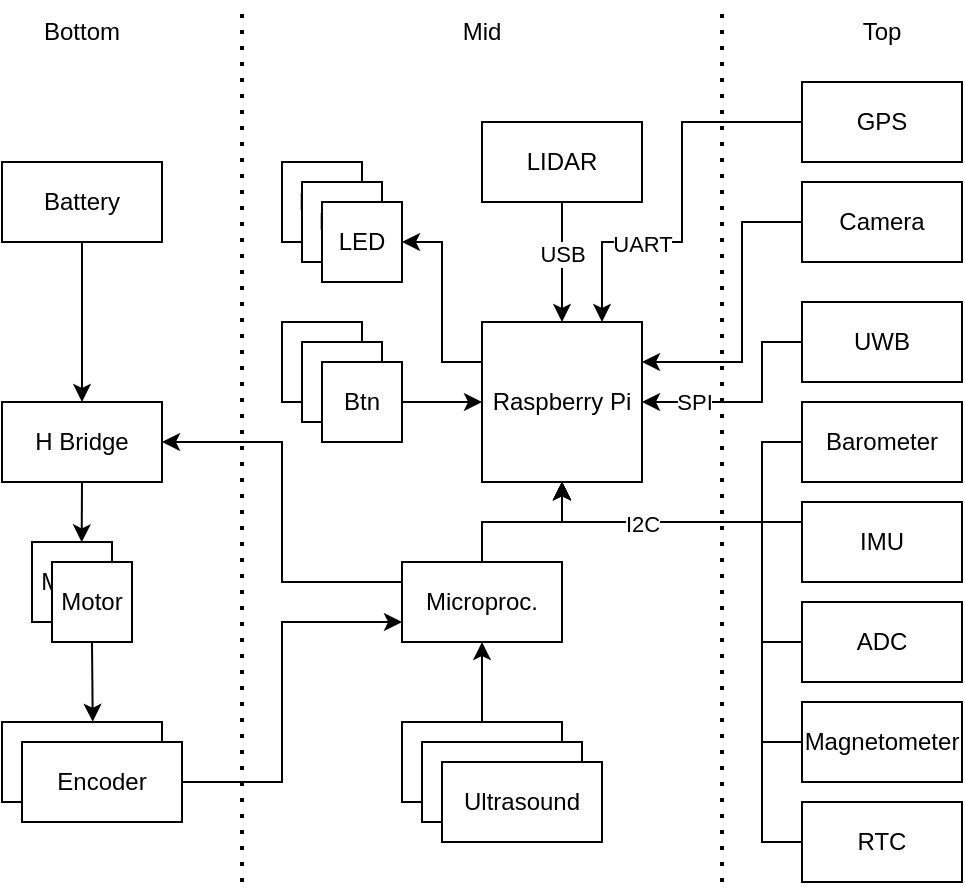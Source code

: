 <mxfile version="24.1.0" type="device">
  <diagram name="Page-1" id="acRGpJYWAis8sttneH2f">
    <mxGraphModel dx="523" dy="830" grid="0" gridSize="10" guides="1" tooltips="1" connect="1" arrows="1" fold="1" page="1" pageScale="1" pageWidth="850" pageHeight="1100" math="0" shadow="0">
      <root>
        <mxCell id="0" />
        <mxCell id="1" parent="0" />
        <mxCell id="J4QYzZViZF2wfmWVbsKl-28" style="edgeStyle=orthogonalEdgeStyle;rounded=0;orthogonalLoop=1;jettySize=auto;html=1;exitX=0;exitY=0.25;exitDx=0;exitDy=0;entryX=1;entryY=0.5;entryDx=0;entryDy=0;" edge="1" parent="1" source="J4QYzZViZF2wfmWVbsKl-1" target="J4QYzZViZF2wfmWVbsKl-7">
          <mxGeometry relative="1" as="geometry" />
        </mxCell>
        <mxCell id="J4QYzZViZF2wfmWVbsKl-1" value="Raspberry Pi" style="rounded=0;whiteSpace=wrap;html=1;" vertex="1" parent="1">
          <mxGeometry x="320" y="240" width="80" height="80" as="geometry" />
        </mxCell>
        <mxCell id="J4QYzZViZF2wfmWVbsKl-2" value="Btn" style="rounded=0;whiteSpace=wrap;html=1;" vertex="1" parent="1">
          <mxGeometry x="220" y="240" width="40" height="40" as="geometry" />
        </mxCell>
        <mxCell id="J4QYzZViZF2wfmWVbsKl-3" value="Btn" style="rounded=0;whiteSpace=wrap;html=1;" vertex="1" parent="1">
          <mxGeometry x="230" y="250" width="40" height="40" as="geometry" />
        </mxCell>
        <mxCell id="J4QYzZViZF2wfmWVbsKl-27" style="edgeStyle=orthogonalEdgeStyle;rounded=0;orthogonalLoop=1;jettySize=auto;html=1;exitX=1;exitY=0.5;exitDx=0;exitDy=0;entryX=0;entryY=0.5;entryDx=0;entryDy=0;" edge="1" parent="1" source="J4QYzZViZF2wfmWVbsKl-4" target="J4QYzZViZF2wfmWVbsKl-1">
          <mxGeometry relative="1" as="geometry" />
        </mxCell>
        <mxCell id="J4QYzZViZF2wfmWVbsKl-4" value="Btn" style="rounded=0;whiteSpace=wrap;html=1;" vertex="1" parent="1">
          <mxGeometry x="240" y="260" width="40" height="40" as="geometry" />
        </mxCell>
        <mxCell id="J4QYzZViZF2wfmWVbsKl-5" value="LED" style="rounded=0;whiteSpace=wrap;html=1;" vertex="1" parent="1">
          <mxGeometry x="220" y="160" width="40" height="40" as="geometry" />
        </mxCell>
        <mxCell id="J4QYzZViZF2wfmWVbsKl-6" value="LED" style="rounded=0;whiteSpace=wrap;html=1;" vertex="1" parent="1">
          <mxGeometry x="230" y="170" width="40" height="40" as="geometry" />
        </mxCell>
        <mxCell id="J4QYzZViZF2wfmWVbsKl-7" value="LED" style="rounded=0;whiteSpace=wrap;html=1;" vertex="1" parent="1">
          <mxGeometry x="240" y="180" width="40" height="40" as="geometry" />
        </mxCell>
        <mxCell id="J4QYzZViZF2wfmWVbsKl-8" value="" style="endArrow=none;dashed=1;html=1;dashPattern=1 3;strokeWidth=2;rounded=0;" edge="1" parent="1">
          <mxGeometry width="50" height="50" relative="1" as="geometry">
            <mxPoint x="200" y="520" as="sourcePoint" />
            <mxPoint x="200" y="80" as="targetPoint" />
          </mxGeometry>
        </mxCell>
        <mxCell id="J4QYzZViZF2wfmWVbsKl-9" value="" style="endArrow=none;dashed=1;html=1;dashPattern=1 3;strokeWidth=2;rounded=0;" edge="1" parent="1">
          <mxGeometry width="50" height="50" relative="1" as="geometry">
            <mxPoint x="440" y="520" as="sourcePoint" />
            <mxPoint x="440" y="80" as="targetPoint" />
          </mxGeometry>
        </mxCell>
        <mxCell id="J4QYzZViZF2wfmWVbsKl-35" style="edgeStyle=orthogonalEdgeStyle;rounded=0;orthogonalLoop=1;jettySize=auto;html=1;exitX=0.5;exitY=0;exitDx=0;exitDy=0;entryX=0.5;entryY=1;entryDx=0;entryDy=0;" edge="1" parent="1" source="J4QYzZViZF2wfmWVbsKl-10" target="J4QYzZViZF2wfmWVbsKl-13">
          <mxGeometry relative="1" as="geometry" />
        </mxCell>
        <mxCell id="J4QYzZViZF2wfmWVbsKl-10" value="Ultrasound" style="rounded=0;whiteSpace=wrap;html=1;" vertex="1" parent="1">
          <mxGeometry x="280" y="440" width="80" height="40" as="geometry" />
        </mxCell>
        <mxCell id="J4QYzZViZF2wfmWVbsKl-11" value="Ultrasound" style="rounded=0;whiteSpace=wrap;html=1;" vertex="1" parent="1">
          <mxGeometry x="290" y="450" width="80" height="40" as="geometry" />
        </mxCell>
        <mxCell id="J4QYzZViZF2wfmWVbsKl-12" value="Ultrasound" style="rounded=0;whiteSpace=wrap;html=1;" vertex="1" parent="1">
          <mxGeometry x="300" y="460" width="80" height="40" as="geometry" />
        </mxCell>
        <mxCell id="J4QYzZViZF2wfmWVbsKl-19" style="edgeStyle=orthogonalEdgeStyle;rounded=0;orthogonalLoop=1;jettySize=auto;html=1;exitX=0;exitY=0.25;exitDx=0;exitDy=0;entryX=1;entryY=0.5;entryDx=0;entryDy=0;" edge="1" parent="1" source="J4QYzZViZF2wfmWVbsKl-13" target="J4QYzZViZF2wfmWVbsKl-14">
          <mxGeometry relative="1" as="geometry">
            <Array as="points">
              <mxPoint x="220" y="370" />
              <mxPoint x="220" y="300" />
            </Array>
          </mxGeometry>
        </mxCell>
        <mxCell id="J4QYzZViZF2wfmWVbsKl-36" style="edgeStyle=orthogonalEdgeStyle;rounded=0;orthogonalLoop=1;jettySize=auto;html=1;exitX=0.5;exitY=0;exitDx=0;exitDy=0;entryX=0.5;entryY=1;entryDx=0;entryDy=0;" edge="1" parent="1" source="J4QYzZViZF2wfmWVbsKl-13" target="J4QYzZViZF2wfmWVbsKl-1">
          <mxGeometry relative="1" as="geometry" />
        </mxCell>
        <mxCell id="J4QYzZViZF2wfmWVbsKl-13" value="Microproc." style="rounded=0;whiteSpace=wrap;html=1;" vertex="1" parent="1">
          <mxGeometry x="280" y="360" width="80" height="40" as="geometry" />
        </mxCell>
        <mxCell id="J4QYzZViZF2wfmWVbsKl-21" style="edgeStyle=orthogonalEdgeStyle;rounded=0;orthogonalLoop=1;jettySize=auto;html=1;exitX=0.5;exitY=1;exitDx=0;exitDy=0;entryX=0.621;entryY=0.004;entryDx=0;entryDy=0;entryPerimeter=0;" edge="1" parent="1" source="J4QYzZViZF2wfmWVbsKl-14" target="J4QYzZViZF2wfmWVbsKl-17">
          <mxGeometry relative="1" as="geometry" />
        </mxCell>
        <mxCell id="J4QYzZViZF2wfmWVbsKl-14" value="H Bridge" style="rounded=0;whiteSpace=wrap;html=1;" vertex="1" parent="1">
          <mxGeometry x="80" y="280" width="80" height="40" as="geometry" />
        </mxCell>
        <mxCell id="J4QYzZViZF2wfmWVbsKl-15" value="Encoder" style="rounded=0;whiteSpace=wrap;html=1;" vertex="1" parent="1">
          <mxGeometry x="80" y="440" width="80" height="40" as="geometry" />
        </mxCell>
        <mxCell id="J4QYzZViZF2wfmWVbsKl-20" style="edgeStyle=orthogonalEdgeStyle;rounded=0;orthogonalLoop=1;jettySize=auto;html=1;exitX=1;exitY=0.5;exitDx=0;exitDy=0;entryX=0;entryY=0.75;entryDx=0;entryDy=0;" edge="1" parent="1" source="J4QYzZViZF2wfmWVbsKl-16" target="J4QYzZViZF2wfmWVbsKl-13">
          <mxGeometry relative="1" as="geometry">
            <Array as="points">
              <mxPoint x="220" y="470" />
              <mxPoint x="220" y="390" />
            </Array>
          </mxGeometry>
        </mxCell>
        <mxCell id="J4QYzZViZF2wfmWVbsKl-16" value="Encoder" style="rounded=0;whiteSpace=wrap;html=1;" vertex="1" parent="1">
          <mxGeometry x="90" y="450" width="80" height="40" as="geometry" />
        </mxCell>
        <mxCell id="J4QYzZViZF2wfmWVbsKl-17" value="Motor" style="rounded=0;whiteSpace=wrap;html=1;" vertex="1" parent="1">
          <mxGeometry x="95" y="350" width="40" height="40" as="geometry" />
        </mxCell>
        <mxCell id="J4QYzZViZF2wfmWVbsKl-18" value="Motor" style="rounded=0;whiteSpace=wrap;html=1;" vertex="1" parent="1">
          <mxGeometry x="105" y="360" width="40" height="40" as="geometry" />
        </mxCell>
        <mxCell id="J4QYzZViZF2wfmWVbsKl-22" style="edgeStyle=orthogonalEdgeStyle;rounded=0;orthogonalLoop=1;jettySize=auto;html=1;exitX=0.5;exitY=1;exitDx=0;exitDy=0;entryX=0.567;entryY=-0.003;entryDx=0;entryDy=0;entryPerimeter=0;" edge="1" parent="1" source="J4QYzZViZF2wfmWVbsKl-18" target="J4QYzZViZF2wfmWVbsKl-15">
          <mxGeometry relative="1" as="geometry" />
        </mxCell>
        <mxCell id="J4QYzZViZF2wfmWVbsKl-24" style="edgeStyle=orthogonalEdgeStyle;rounded=0;orthogonalLoop=1;jettySize=auto;html=1;exitX=0.5;exitY=1;exitDx=0;exitDy=0;entryX=0.5;entryY=0;entryDx=0;entryDy=0;" edge="1" parent="1" source="J4QYzZViZF2wfmWVbsKl-23" target="J4QYzZViZF2wfmWVbsKl-1">
          <mxGeometry relative="1" as="geometry" />
        </mxCell>
        <mxCell id="J4QYzZViZF2wfmWVbsKl-29" value="USB" style="edgeLabel;html=1;align=center;verticalAlign=middle;resizable=0;points=[];" vertex="1" connectable="0" parent="J4QYzZViZF2wfmWVbsKl-24">
          <mxGeometry x="-0.092" y="-2" relative="1" as="geometry">
            <mxPoint x="2" y="-1" as="offset" />
          </mxGeometry>
        </mxCell>
        <mxCell id="J4QYzZViZF2wfmWVbsKl-23" value="LIDAR" style="rounded=0;whiteSpace=wrap;html=1;" vertex="1" parent="1">
          <mxGeometry x="320" y="140" width="80" height="40" as="geometry" />
        </mxCell>
        <mxCell id="J4QYzZViZF2wfmWVbsKl-31" style="edgeStyle=orthogonalEdgeStyle;rounded=0;orthogonalLoop=1;jettySize=auto;html=1;exitX=0;exitY=0.5;exitDx=0;exitDy=0;entryX=0.75;entryY=0;entryDx=0;entryDy=0;" edge="1" parent="1" source="J4QYzZViZF2wfmWVbsKl-30" target="J4QYzZViZF2wfmWVbsKl-1">
          <mxGeometry relative="1" as="geometry">
            <Array as="points">
              <mxPoint x="420" y="140" />
              <mxPoint x="420" y="200" />
              <mxPoint x="380" y="200" />
            </Array>
          </mxGeometry>
        </mxCell>
        <mxCell id="J4QYzZViZF2wfmWVbsKl-32" value="UART" style="edgeLabel;html=1;align=center;verticalAlign=middle;resizable=0;points=[];" vertex="1" connectable="0" parent="J4QYzZViZF2wfmWVbsKl-31">
          <mxGeometry x="0.134" y="2" relative="1" as="geometry">
            <mxPoint x="-22" y="7" as="offset" />
          </mxGeometry>
        </mxCell>
        <mxCell id="J4QYzZViZF2wfmWVbsKl-30" value="GPS" style="rounded=0;whiteSpace=wrap;html=1;" vertex="1" parent="1">
          <mxGeometry x="480" y="120" width="80" height="40" as="geometry" />
        </mxCell>
        <mxCell id="J4QYzZViZF2wfmWVbsKl-50" style="edgeStyle=orthogonalEdgeStyle;rounded=0;orthogonalLoop=1;jettySize=auto;html=1;exitX=0;exitY=0.5;exitDx=0;exitDy=0;entryX=1;entryY=0.25;entryDx=0;entryDy=0;" edge="1" parent="1" source="J4QYzZViZF2wfmWVbsKl-33" target="J4QYzZViZF2wfmWVbsKl-1">
          <mxGeometry relative="1" as="geometry">
            <Array as="points">
              <mxPoint x="450" y="190" />
              <mxPoint x="450" y="260" />
            </Array>
          </mxGeometry>
        </mxCell>
        <mxCell id="J4QYzZViZF2wfmWVbsKl-33" value="Camera" style="rounded=0;whiteSpace=wrap;html=1;" vertex="1" parent="1">
          <mxGeometry x="480" y="170" width="80" height="40" as="geometry" />
        </mxCell>
        <mxCell id="J4QYzZViZF2wfmWVbsKl-44" style="edgeStyle=orthogonalEdgeStyle;rounded=0;orthogonalLoop=1;jettySize=auto;html=1;exitX=0;exitY=0.5;exitDx=0;exitDy=0;" edge="1" parent="1" source="J4QYzZViZF2wfmWVbsKl-37">
          <mxGeometry relative="1" as="geometry">
            <mxPoint x="360" y="320" as="targetPoint" />
            <Array as="points">
              <mxPoint x="460" y="300" />
              <mxPoint x="460" y="340" />
              <mxPoint x="360" y="340" />
            </Array>
          </mxGeometry>
        </mxCell>
        <mxCell id="J4QYzZViZF2wfmWVbsKl-37" value="Barometer" style="rounded=0;whiteSpace=wrap;html=1;" vertex="1" parent="1">
          <mxGeometry x="480" y="280" width="80" height="40" as="geometry" />
        </mxCell>
        <mxCell id="J4QYzZViZF2wfmWVbsKl-43" style="edgeStyle=orthogonalEdgeStyle;rounded=0;orthogonalLoop=1;jettySize=auto;html=1;exitX=0;exitY=0.5;exitDx=0;exitDy=0;entryX=0.5;entryY=1;entryDx=0;entryDy=0;" edge="1" parent="1" source="J4QYzZViZF2wfmWVbsKl-38" target="J4QYzZViZF2wfmWVbsKl-1">
          <mxGeometry relative="1" as="geometry">
            <Array as="points">
              <mxPoint x="480" y="340" />
              <mxPoint x="360" y="340" />
            </Array>
          </mxGeometry>
        </mxCell>
        <mxCell id="J4QYzZViZF2wfmWVbsKl-38" value="IMU" style="rounded=0;whiteSpace=wrap;html=1;" vertex="1" parent="1">
          <mxGeometry x="480" y="330" width="80" height="40" as="geometry" />
        </mxCell>
        <mxCell id="J4QYzZViZF2wfmWVbsKl-45" style="edgeStyle=orthogonalEdgeStyle;rounded=0;orthogonalLoop=1;jettySize=auto;html=1;exitX=0;exitY=0.5;exitDx=0;exitDy=0;" edge="1" parent="1" source="J4QYzZViZF2wfmWVbsKl-39">
          <mxGeometry relative="1" as="geometry">
            <mxPoint x="360" y="320" as="targetPoint" />
            <Array as="points">
              <mxPoint x="460" y="400" />
              <mxPoint x="460" y="340" />
              <mxPoint x="360" y="340" />
            </Array>
          </mxGeometry>
        </mxCell>
        <mxCell id="J4QYzZViZF2wfmWVbsKl-39" value="ADC" style="rounded=0;whiteSpace=wrap;html=1;" vertex="1" parent="1">
          <mxGeometry x="480" y="380" width="80" height="40" as="geometry" />
        </mxCell>
        <mxCell id="J4QYzZViZF2wfmWVbsKl-46" style="edgeStyle=orthogonalEdgeStyle;rounded=0;orthogonalLoop=1;jettySize=auto;html=1;exitX=0;exitY=0.5;exitDx=0;exitDy=0;entryX=0.5;entryY=1;entryDx=0;entryDy=0;" edge="1" parent="1" source="J4QYzZViZF2wfmWVbsKl-40" target="J4QYzZViZF2wfmWVbsKl-1">
          <mxGeometry relative="1" as="geometry">
            <Array as="points">
              <mxPoint x="460" y="450" />
              <mxPoint x="460" y="340" />
              <mxPoint x="360" y="340" />
            </Array>
          </mxGeometry>
        </mxCell>
        <mxCell id="J4QYzZViZF2wfmWVbsKl-40" value="Magnetometer" style="rounded=0;whiteSpace=wrap;html=1;" vertex="1" parent="1">
          <mxGeometry x="480" y="430" width="80" height="40" as="geometry" />
        </mxCell>
        <mxCell id="J4QYzZViZF2wfmWVbsKl-47" style="edgeStyle=orthogonalEdgeStyle;rounded=0;orthogonalLoop=1;jettySize=auto;html=1;exitX=0;exitY=0.5;exitDx=0;exitDy=0;entryX=0.5;entryY=1;entryDx=0;entryDy=0;" edge="1" parent="1" source="J4QYzZViZF2wfmWVbsKl-41" target="J4QYzZViZF2wfmWVbsKl-1">
          <mxGeometry relative="1" as="geometry">
            <Array as="points">
              <mxPoint x="460" y="500" />
              <mxPoint x="460" y="340" />
              <mxPoint x="360" y="340" />
            </Array>
          </mxGeometry>
        </mxCell>
        <mxCell id="J4QYzZViZF2wfmWVbsKl-48" value="I2C" style="edgeLabel;html=1;align=center;verticalAlign=middle;resizable=0;points=[];" vertex="1" connectable="0" parent="J4QYzZViZF2wfmWVbsKl-47">
          <mxGeometry x="0.602" y="1" relative="1" as="geometry">
            <mxPoint as="offset" />
          </mxGeometry>
        </mxCell>
        <mxCell id="J4QYzZViZF2wfmWVbsKl-41" value="RTC" style="rounded=0;whiteSpace=wrap;html=1;" vertex="1" parent="1">
          <mxGeometry x="480" y="480" width="80" height="40" as="geometry" />
        </mxCell>
        <mxCell id="J4QYzZViZF2wfmWVbsKl-57" style="edgeStyle=orthogonalEdgeStyle;rounded=0;orthogonalLoop=1;jettySize=auto;html=1;exitX=0.5;exitY=1;exitDx=0;exitDy=0;" edge="1" parent="1" source="J4QYzZViZF2wfmWVbsKl-42" target="J4QYzZViZF2wfmWVbsKl-14">
          <mxGeometry relative="1" as="geometry" />
        </mxCell>
        <mxCell id="J4QYzZViZF2wfmWVbsKl-42" value="Battery" style="rounded=0;whiteSpace=wrap;html=1;" vertex="1" parent="1">
          <mxGeometry x="80" y="160" width="80" height="40" as="geometry" />
        </mxCell>
        <mxCell id="J4QYzZViZF2wfmWVbsKl-51" style="edgeStyle=orthogonalEdgeStyle;rounded=0;orthogonalLoop=1;jettySize=auto;html=1;exitX=0;exitY=0.5;exitDx=0;exitDy=0;entryX=1;entryY=0.5;entryDx=0;entryDy=0;" edge="1" parent="1" source="J4QYzZViZF2wfmWVbsKl-49" target="J4QYzZViZF2wfmWVbsKl-1">
          <mxGeometry relative="1" as="geometry">
            <Array as="points">
              <mxPoint x="460" y="250" />
              <mxPoint x="460" y="280" />
            </Array>
          </mxGeometry>
        </mxCell>
        <mxCell id="J4QYzZViZF2wfmWVbsKl-53" value="SPI" style="edgeLabel;html=1;align=center;verticalAlign=middle;resizable=0;points=[];" vertex="1" connectable="0" parent="J4QYzZViZF2wfmWVbsKl-51">
          <mxGeometry x="0.591" y="2" relative="1" as="geometry">
            <mxPoint x="3" y="-2" as="offset" />
          </mxGeometry>
        </mxCell>
        <mxCell id="J4QYzZViZF2wfmWVbsKl-49" value="UWB" style="rounded=0;whiteSpace=wrap;html=1;" vertex="1" parent="1">
          <mxGeometry x="480" y="230" width="80" height="40" as="geometry" />
        </mxCell>
        <mxCell id="J4QYzZViZF2wfmWVbsKl-54" value="Bottom" style="text;html=1;align=center;verticalAlign=middle;whiteSpace=wrap;rounded=0;" vertex="1" parent="1">
          <mxGeometry x="90" y="80" width="60" height="30" as="geometry" />
        </mxCell>
        <mxCell id="J4QYzZViZF2wfmWVbsKl-55" value="Mid" style="text;html=1;align=center;verticalAlign=middle;whiteSpace=wrap;rounded=0;" vertex="1" parent="1">
          <mxGeometry x="290" y="80" width="60" height="30" as="geometry" />
        </mxCell>
        <mxCell id="J4QYzZViZF2wfmWVbsKl-56" value="Top" style="text;html=1;align=center;verticalAlign=middle;whiteSpace=wrap;rounded=0;" vertex="1" parent="1">
          <mxGeometry x="490" y="80" width="60" height="30" as="geometry" />
        </mxCell>
      </root>
    </mxGraphModel>
  </diagram>
</mxfile>
